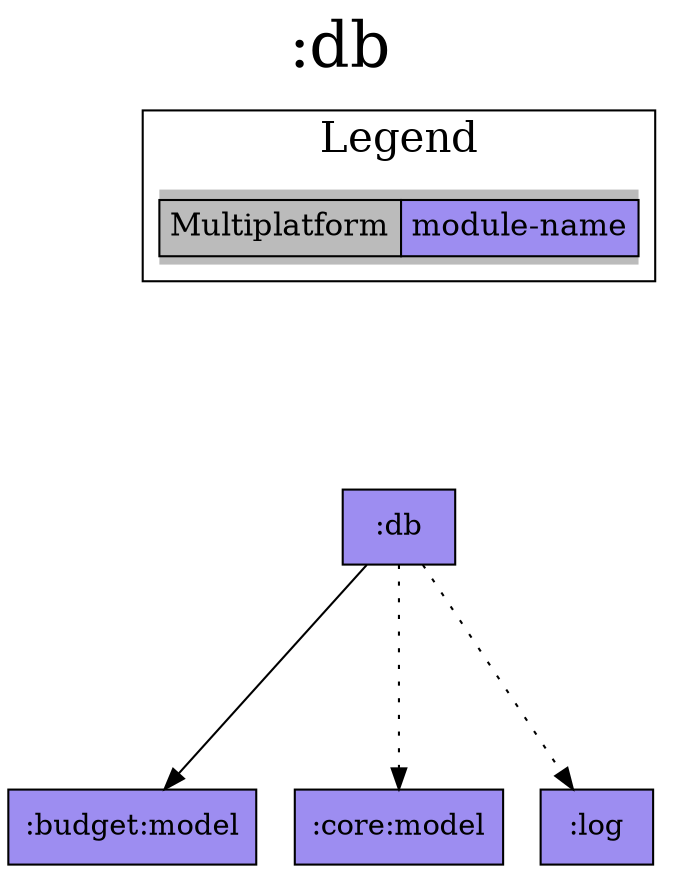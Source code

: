 digraph {
edge ["dir"="forward"]
graph ["dpi"="100","label"=":db","labelloc"="t","fontsize"="30","ranksep"="1.5","rankdir"="TB"]
node ["style"="filled"]
":budget:model" ["fillcolor"="#9D8DF1","shape"="box"]
":core:model" ["fillcolor"="#9D8DF1","shape"="box"]
":db" ["fillcolor"="#9D8DF1","shape"="box"]
":log" ["fillcolor"="#9D8DF1","shape"="box"]
{
edge ["dir"="none"]
graph ["rank"="same"]
}
":db" -> ":budget:model"
":db" -> ":core:model" ["style"="dotted"]
":db" -> ":log" ["style"="dotted"]
subgraph "cluster_legend" {
edge ["dir"="none"]
graph ["label"="Legend","fontsize"="20"]
"Legend" ["style"="filled","fillcolor"="#bbbbbb","shape"="none","margin"="0","fontsize"="15","label"=<
<TABLE BORDER="0" CELLBORDER="1" CELLSPACING="0" CELLPADDING="4">
<TR><TD>Multiplatform</TD><TD BGCOLOR="#9D8DF1">module-name</TD></TR>
</TABLE>
>]
} -> ":db" ["style"="invis"]
}
